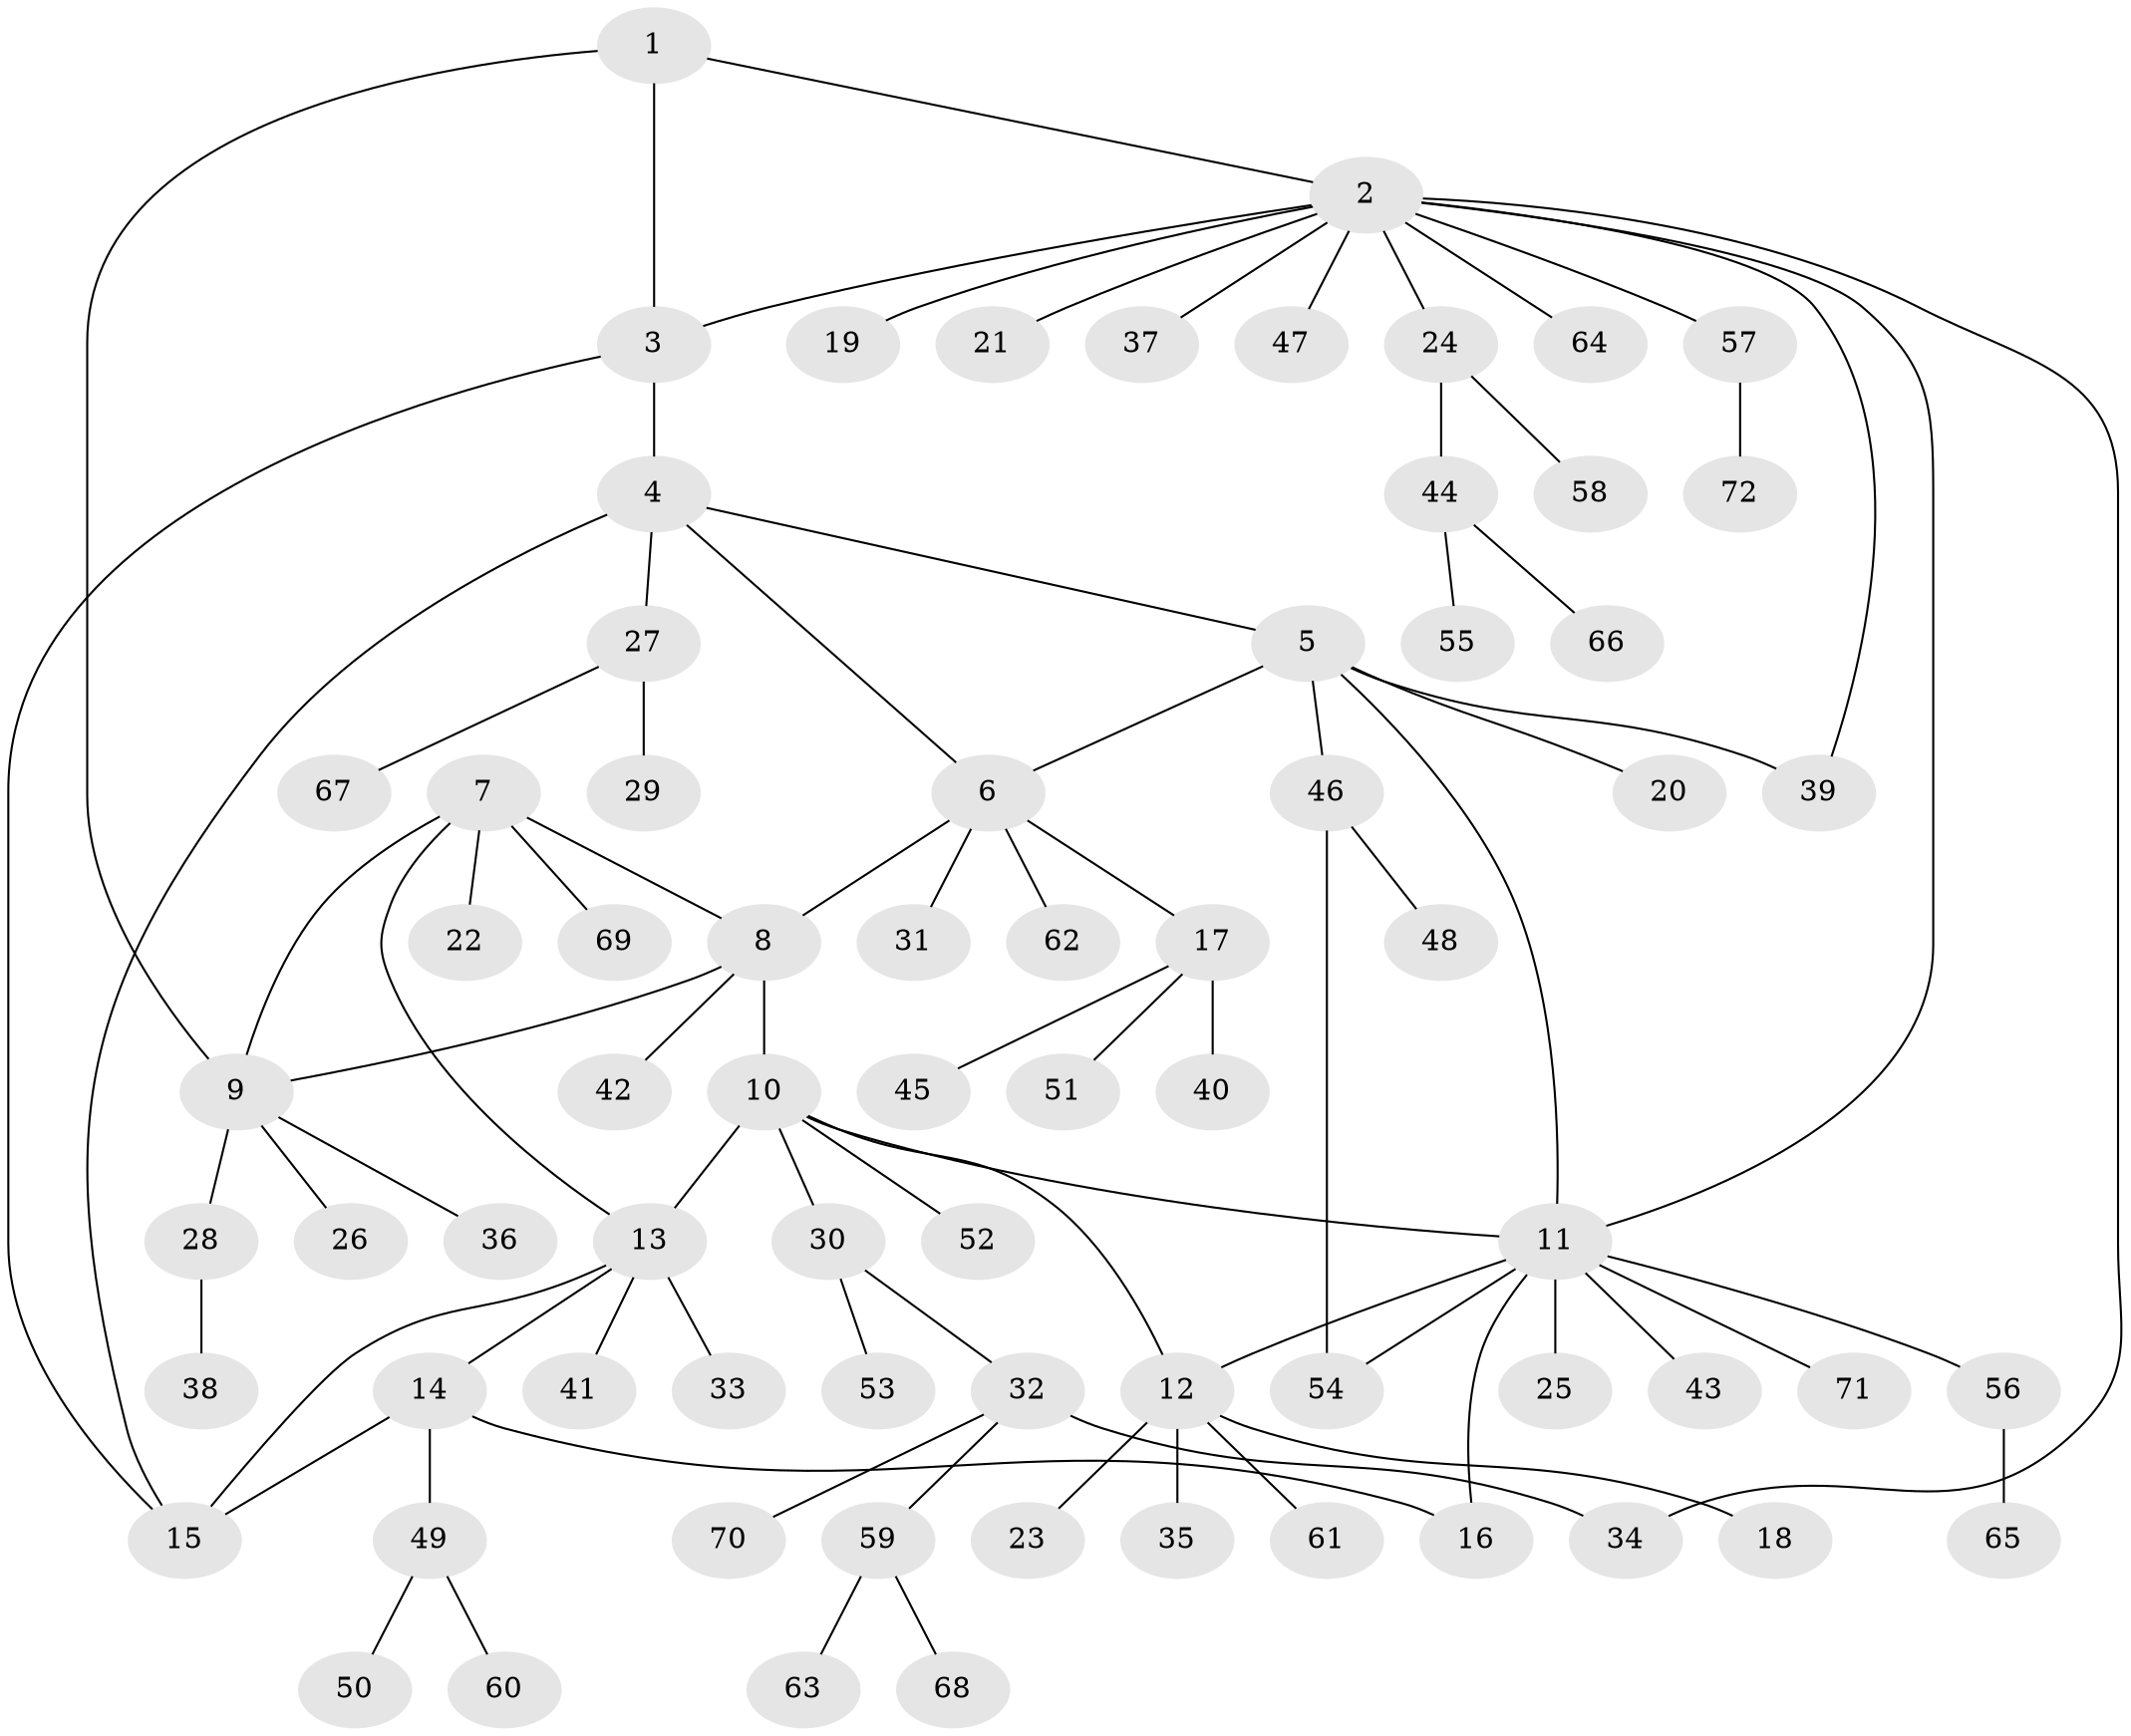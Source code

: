 // coarse degree distribution, {3: 0.09090909090909091, 6: 0.022727272727272728, 4: 0.06818181818181818, 5: 0.11363636363636363, 2: 0.20454545454545456, 1: 0.45454545454545453, 9: 0.022727272727272728, 10: 0.022727272727272728}
// Generated by graph-tools (version 1.1) at 2025/37/03/04/25 23:37:35]
// undirected, 72 vertices, 86 edges
graph export_dot {
  node [color=gray90,style=filled];
  1;
  2;
  3;
  4;
  5;
  6;
  7;
  8;
  9;
  10;
  11;
  12;
  13;
  14;
  15;
  16;
  17;
  18;
  19;
  20;
  21;
  22;
  23;
  24;
  25;
  26;
  27;
  28;
  29;
  30;
  31;
  32;
  33;
  34;
  35;
  36;
  37;
  38;
  39;
  40;
  41;
  42;
  43;
  44;
  45;
  46;
  47;
  48;
  49;
  50;
  51;
  52;
  53;
  54;
  55;
  56;
  57;
  58;
  59;
  60;
  61;
  62;
  63;
  64;
  65;
  66;
  67;
  68;
  69;
  70;
  71;
  72;
  1 -- 2;
  1 -- 3;
  1 -- 9;
  2 -- 3;
  2 -- 11;
  2 -- 19;
  2 -- 21;
  2 -- 24;
  2 -- 34;
  2 -- 37;
  2 -- 39;
  2 -- 47;
  2 -- 57;
  2 -- 64;
  3 -- 4;
  3 -- 15;
  4 -- 5;
  4 -- 6;
  4 -- 15;
  4 -- 27;
  5 -- 6;
  5 -- 11;
  5 -- 20;
  5 -- 39;
  5 -- 46;
  6 -- 8;
  6 -- 17;
  6 -- 31;
  6 -- 62;
  7 -- 8;
  7 -- 9;
  7 -- 13;
  7 -- 22;
  7 -- 69;
  8 -- 9;
  8 -- 10;
  8 -- 42;
  9 -- 26;
  9 -- 28;
  9 -- 36;
  10 -- 11;
  10 -- 12;
  10 -- 13;
  10 -- 30;
  10 -- 52;
  11 -- 12;
  11 -- 16;
  11 -- 25;
  11 -- 43;
  11 -- 54;
  11 -- 56;
  11 -- 71;
  12 -- 18;
  12 -- 23;
  12 -- 35;
  12 -- 61;
  13 -- 14;
  13 -- 15;
  13 -- 33;
  13 -- 41;
  14 -- 15;
  14 -- 16;
  14 -- 49;
  17 -- 40;
  17 -- 45;
  17 -- 51;
  24 -- 44;
  24 -- 58;
  27 -- 29;
  27 -- 67;
  28 -- 38;
  30 -- 32;
  30 -- 53;
  32 -- 34;
  32 -- 59;
  32 -- 70;
  44 -- 55;
  44 -- 66;
  46 -- 48;
  46 -- 54;
  49 -- 50;
  49 -- 60;
  56 -- 65;
  57 -- 72;
  59 -- 63;
  59 -- 68;
}

